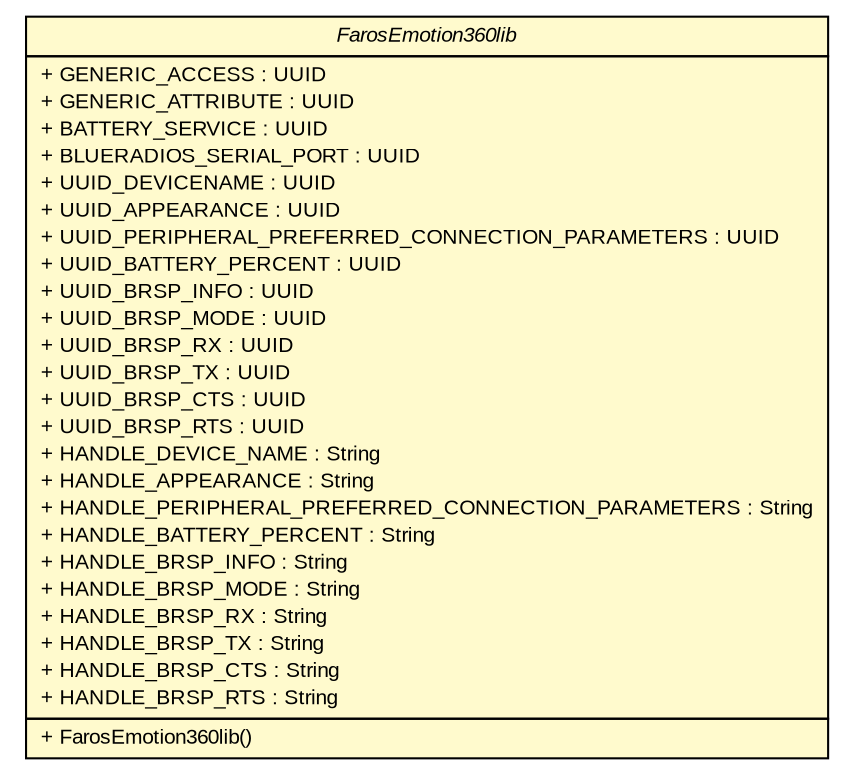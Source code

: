 #!/usr/local/bin/dot
#
# Class diagram 
# Generated by UMLGraph version R5_6 (http://www.umlgraph.org/)
#

digraph G {
	edge [fontname="arial",fontsize=10,labelfontname="arial",labelfontsize=10];
	node [fontname="arial",fontsize=10,shape=plaintext];
	nodesep=0.25;
	ranksep=0.5;
	// de.fhg.biomos.sensorplatform.deprecated.FarosEmotion360lib
	c213 [label=<<table title="de.fhg.biomos.sensorplatform.deprecated.FarosEmotion360lib" border="0" cellborder="1" cellspacing="0" cellpadding="2" port="p" bgcolor="lemonChiffon" href="./FarosEmotion360lib.html">
		<tr><td><table border="0" cellspacing="0" cellpadding="1">
<tr><td align="center" balign="center"><font face="arial italic"> FarosEmotion360lib </font></td></tr>
		</table></td></tr>
		<tr><td><table border="0" cellspacing="0" cellpadding="1">
<tr><td align="left" balign="left"> + GENERIC_ACCESS : UUID </td></tr>
<tr><td align="left" balign="left"> + GENERIC_ATTRIBUTE : UUID </td></tr>
<tr><td align="left" balign="left"> + BATTERY_SERVICE : UUID </td></tr>
<tr><td align="left" balign="left"> + BLUERADIOS_SERIAL_PORT : UUID </td></tr>
<tr><td align="left" balign="left"> + UUID_DEVICENAME : UUID </td></tr>
<tr><td align="left" balign="left"> + UUID_APPEARANCE : UUID </td></tr>
<tr><td align="left" balign="left"> + UUID_PERIPHERAL_PREFERRED_CONNECTION_PARAMETERS : UUID </td></tr>
<tr><td align="left" balign="left"> + UUID_BATTERY_PERCENT : UUID </td></tr>
<tr><td align="left" balign="left"> + UUID_BRSP_INFO : UUID </td></tr>
<tr><td align="left" balign="left"> + UUID_BRSP_MODE : UUID </td></tr>
<tr><td align="left" balign="left"> + UUID_BRSP_RX : UUID </td></tr>
<tr><td align="left" balign="left"> + UUID_BRSP_TX : UUID </td></tr>
<tr><td align="left" balign="left"> + UUID_BRSP_CTS : UUID </td></tr>
<tr><td align="left" balign="left"> + UUID_BRSP_RTS : UUID </td></tr>
<tr><td align="left" balign="left"> + HANDLE_DEVICE_NAME : String </td></tr>
<tr><td align="left" balign="left"> + HANDLE_APPEARANCE : String </td></tr>
<tr><td align="left" balign="left"> + HANDLE_PERIPHERAL_PREFERRED_CONNECTION_PARAMETERS : String </td></tr>
<tr><td align="left" balign="left"> + HANDLE_BATTERY_PERCENT : String </td></tr>
<tr><td align="left" balign="left"> + HANDLE_BRSP_INFO : String </td></tr>
<tr><td align="left" balign="left"> + HANDLE_BRSP_MODE : String </td></tr>
<tr><td align="left" balign="left"> + HANDLE_BRSP_RX : String </td></tr>
<tr><td align="left" balign="left"> + HANDLE_BRSP_TX : String </td></tr>
<tr><td align="left" balign="left"> + HANDLE_BRSP_CTS : String </td></tr>
<tr><td align="left" balign="left"> + HANDLE_BRSP_RTS : String </td></tr>
		</table></td></tr>
		<tr><td><table border="0" cellspacing="0" cellpadding="1">
<tr><td align="left" balign="left"> + FarosEmotion360lib() </td></tr>
		</table></td></tr>
		</table>>, URL="./FarosEmotion360lib.html", fontname="arial", fontcolor="black", fontsize=10.0];
}

